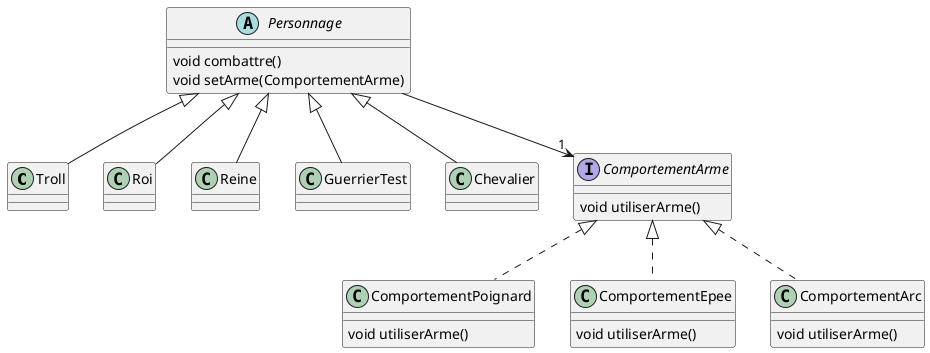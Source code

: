 @startuml

' definitions
' -----------

' package "appli"
class Troll
class Roi
class Reine
abstract Personnage
class GuerrierTest
class Chevalier
' end package

' package "comportements.arme"
interface ComportementArme
' end package

' package "comportements.arme.impl"
class ComportementPoignard
class ComportementEpee
class ComportementArc
' end package

' content
' -------

' Personnage:
Personnage --> "1" ComportementArme
Personnage : void combattre()
Personnage : void setArme(ComportementArme)

' Roi:
Personnage <|-- Roi

' Troll:
Personnage <|-- Troll

' GuerrierTest:
Personnage <|-- GuerrierTest

' ComportementArc:
ComportementArme <|.. ComportementArc
ComportementArc : void utiliserArme()

' ComportementArme:
ComportementArme : void utiliserArme()

' ComportementPoignard:
ComportementArme <|.. ComportementPoignard
ComportementPoignard : void utiliserArme()

' Reine:
Personnage <|-- Reine

' ComportementEpee:
ComportementArme <|.. ComportementEpee
ComportementEpee : void utiliserArme()

' Chevalier:
Personnage <|-- Chevalier

@enduml
